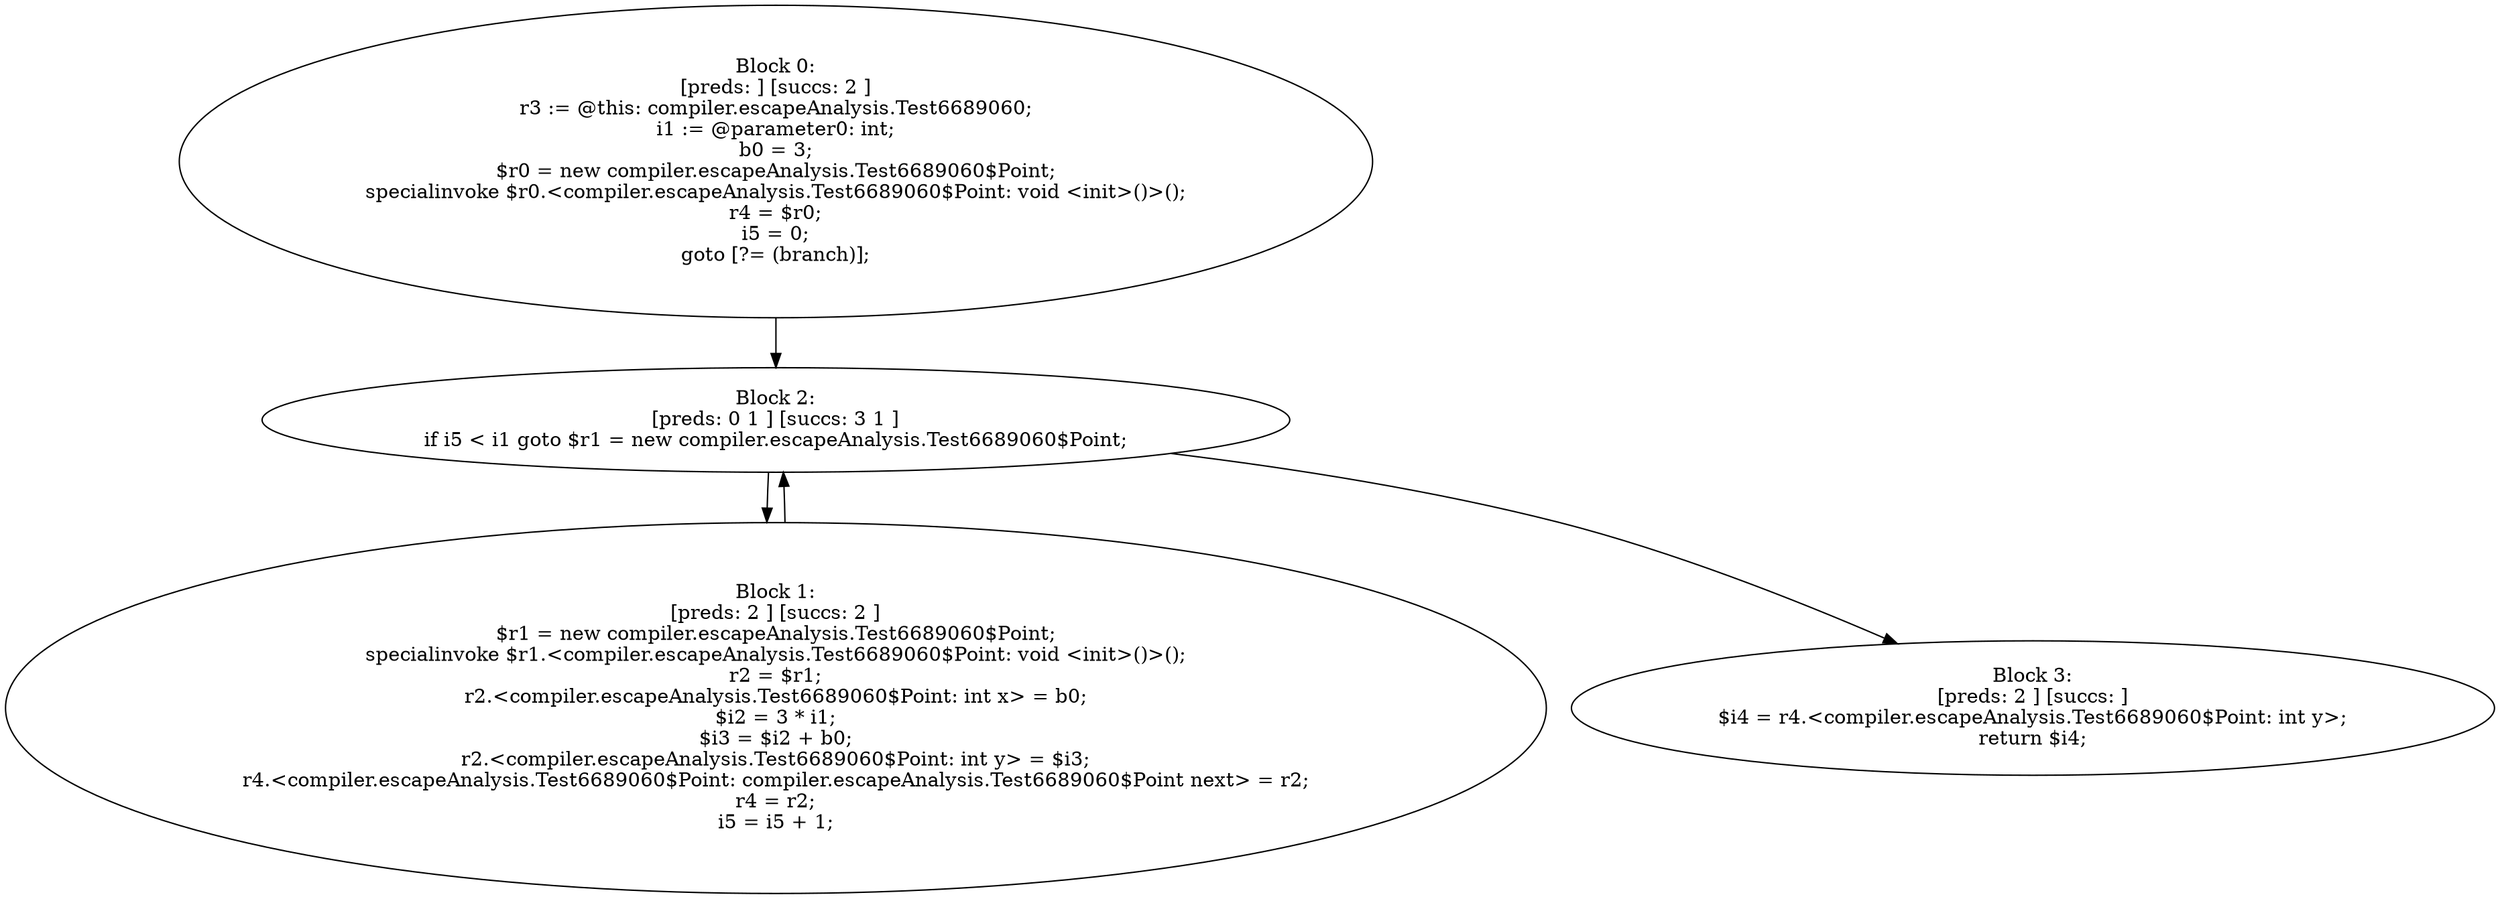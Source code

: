 digraph "unitGraph" {
    "Block 0:
[preds: ] [succs: 2 ]
r3 := @this: compiler.escapeAnalysis.Test6689060;
i1 := @parameter0: int;
b0 = 3;
$r0 = new compiler.escapeAnalysis.Test6689060$Point;
specialinvoke $r0.<compiler.escapeAnalysis.Test6689060$Point: void <init>()>();
r4 = $r0;
i5 = 0;
goto [?= (branch)];
"
    "Block 1:
[preds: 2 ] [succs: 2 ]
$r1 = new compiler.escapeAnalysis.Test6689060$Point;
specialinvoke $r1.<compiler.escapeAnalysis.Test6689060$Point: void <init>()>();
r2 = $r1;
r2.<compiler.escapeAnalysis.Test6689060$Point: int x> = b0;
$i2 = 3 * i1;
$i3 = $i2 + b0;
r2.<compiler.escapeAnalysis.Test6689060$Point: int y> = $i3;
r4.<compiler.escapeAnalysis.Test6689060$Point: compiler.escapeAnalysis.Test6689060$Point next> = r2;
r4 = r2;
i5 = i5 + 1;
"
    "Block 2:
[preds: 0 1 ] [succs: 3 1 ]
if i5 < i1 goto $r1 = new compiler.escapeAnalysis.Test6689060$Point;
"
    "Block 3:
[preds: 2 ] [succs: ]
$i4 = r4.<compiler.escapeAnalysis.Test6689060$Point: int y>;
return $i4;
"
    "Block 0:
[preds: ] [succs: 2 ]
r3 := @this: compiler.escapeAnalysis.Test6689060;
i1 := @parameter0: int;
b0 = 3;
$r0 = new compiler.escapeAnalysis.Test6689060$Point;
specialinvoke $r0.<compiler.escapeAnalysis.Test6689060$Point: void <init>()>();
r4 = $r0;
i5 = 0;
goto [?= (branch)];
"->"Block 2:
[preds: 0 1 ] [succs: 3 1 ]
if i5 < i1 goto $r1 = new compiler.escapeAnalysis.Test6689060$Point;
";
    "Block 1:
[preds: 2 ] [succs: 2 ]
$r1 = new compiler.escapeAnalysis.Test6689060$Point;
specialinvoke $r1.<compiler.escapeAnalysis.Test6689060$Point: void <init>()>();
r2 = $r1;
r2.<compiler.escapeAnalysis.Test6689060$Point: int x> = b0;
$i2 = 3 * i1;
$i3 = $i2 + b0;
r2.<compiler.escapeAnalysis.Test6689060$Point: int y> = $i3;
r4.<compiler.escapeAnalysis.Test6689060$Point: compiler.escapeAnalysis.Test6689060$Point next> = r2;
r4 = r2;
i5 = i5 + 1;
"->"Block 2:
[preds: 0 1 ] [succs: 3 1 ]
if i5 < i1 goto $r1 = new compiler.escapeAnalysis.Test6689060$Point;
";
    "Block 2:
[preds: 0 1 ] [succs: 3 1 ]
if i5 < i1 goto $r1 = new compiler.escapeAnalysis.Test6689060$Point;
"->"Block 3:
[preds: 2 ] [succs: ]
$i4 = r4.<compiler.escapeAnalysis.Test6689060$Point: int y>;
return $i4;
";
    "Block 2:
[preds: 0 1 ] [succs: 3 1 ]
if i5 < i1 goto $r1 = new compiler.escapeAnalysis.Test6689060$Point;
"->"Block 1:
[preds: 2 ] [succs: 2 ]
$r1 = new compiler.escapeAnalysis.Test6689060$Point;
specialinvoke $r1.<compiler.escapeAnalysis.Test6689060$Point: void <init>()>();
r2 = $r1;
r2.<compiler.escapeAnalysis.Test6689060$Point: int x> = b0;
$i2 = 3 * i1;
$i3 = $i2 + b0;
r2.<compiler.escapeAnalysis.Test6689060$Point: int y> = $i3;
r4.<compiler.escapeAnalysis.Test6689060$Point: compiler.escapeAnalysis.Test6689060$Point next> = r2;
r4 = r2;
i5 = i5 + 1;
";
}
